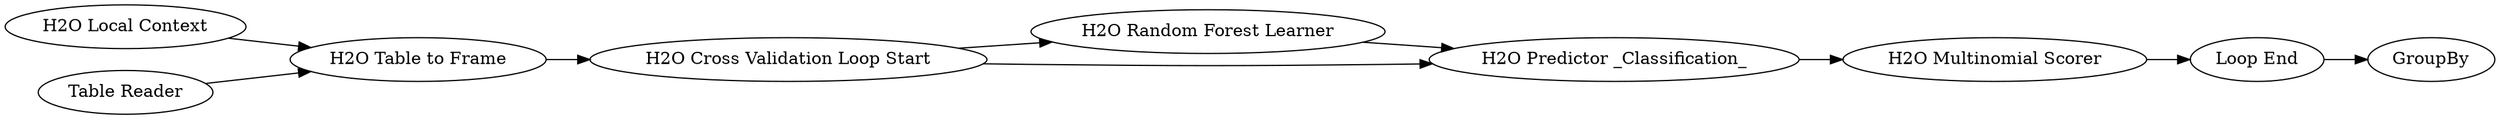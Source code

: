 digraph {
	2 [label="H2O Table to Frame"]
	12 [label="H2O Local Context"]
	17 [label="Table Reader"]
	52 [label="Loop End"]
	53 [label=GroupBy]
	54 [label="H2O Cross Validation Loop Start"]
	55 [label="H2O Random Forest Learner"]
	56 [label="H2O Predictor _Classification_"]
	57 [label="H2O Multinomial Scorer"]
	2 -> 54
	12 -> 2
	17 -> 2
	52 -> 53
	54 -> 55
	54 -> 56
	55 -> 56
	56 -> 57
	57 -> 52
	rankdir=LR
}
